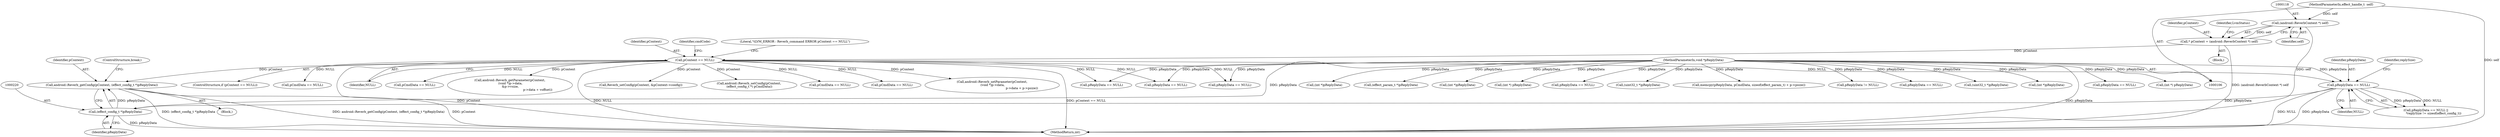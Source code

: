 digraph "0_Android_aeea52da00d210587fb3ed895de3d5f2e0264c88_6@pointer" {
"1000217" [label="(Call,android::Reverb_getConfig(pContext, (effect_config_t *)pReplyData))"];
"1000127" [label="(Call,pContext == NULL)"];
"1000115" [label="(Call,* pContext = (android::ReverbContext *) self)"];
"1000117" [label="(Call,(android::ReverbContext *) self)"];
"1000107" [label="(MethodParameterIn,effect_handle_t  self)"];
"1000219" [label="(Call,(effect_config_t *)pReplyData)"];
"1000203" [label="(Call,pReplyData == NULL)"];
"1000112" [label="(MethodParameterIn,void *pReplyData)"];
"1000224" [label="(Call,Reverb_setConfig(pContext, &pContext->config))"];
"1000116" [label="(Identifier,pContext)"];
"1000204" [label="(Identifier,pReplyData)"];
"1000124" [label="(Identifier,LvmStatus)"];
"1000194" [label="(Call,android::Reverb_setConfig(pContext,\n (effect_config_t *) pCmdData))"];
"1000336" [label="(Call,pCmdData == NULL)"];
"1000532" [label="(Call,pReplyData != NULL)"];
"1000128" [label="(Identifier,pContext)"];
"1000137" [label="(Identifier,cmdCode)"];
"1000348" [label="(Call,pReplyData == NULL)"];
"1000641" [label="(MethodReturn,int)"];
"1000218" [label="(Identifier,pContext)"];
"1000581" [label="(Call,(uint32_t *)pReplyData)"];
"1000203" [label="(Call,pReplyData == NULL)"];
"1000383" [label="(Call,(int *)pReplyData)"];
"1000166" [label="(Call,pCmdData == NULL)"];
"1000115" [label="(Call,* pContext = (android::ReverbContext *) self)"];
"1000247" [label="(Call,pReplyData == NULL)"];
"1000386" [label="(Call,android::Reverb_setParameter(pContext,\n (void *)p->data,\n                                                              p->data + p->psize))"];
"1000119" [label="(Identifier,self)"];
"1000191" [label="(Call,(int *) pReplyData)"];
"1000142" [label="(Call,pReplyData == NULL)"];
"1000503" [label="(Call,(int *)pReplyData)"];
"1000219" [label="(Call,(effect_config_t *)pReplyData)"];
"1000129" [label="(Identifier,NULL)"];
"1000217" [label="(Call,android::Reverb_getConfig(pContext, (effect_config_t *)pReplyData))"];
"1000138" [label="(Block,)"];
"1000127" [label="(Call,pContext == NULL)"];
"1000475" [label="(Call,pReplyData == NULL)"];
"1000126" [label="(ControlStructure,if (pContext == NULL))"];
"1000281" [label="(Call,(effect_param_t *)pReplyData)"];
"1000205" [label="(Identifier,NULL)"];
"1000117" [label="(Call,(android::ReverbContext *) self)"];
"1000107" [label="(MethodParameterIn,effect_handle_t  self)"];
"1000112" [label="(MethodParameterIn,void *pReplyData)"];
"1000432" [label="(Call,(int *)pReplyData)"];
"1000235" [label="(Call,pCmdData == NULL)"];
"1000221" [label="(Identifier,pReplyData)"];
"1000516" [label="(Call,pCmdData == NULL)"];
"1000158" [label="(Call,(int *) pReplyData)"];
"1000175" [label="(Call,pReplyData == NULL)"];
"1000113" [label="(Block,)"];
"1000132" [label="(Literal,\"\tLVM_ERROR : Reverb_command ERROR pContext == NULL\")"];
"1000304" [label="(Call,android::Reverb_getParameter(pContext,\n (void *)p->data,\n &p->vsize,\n                                                          p->data + voffset))"];
"1000572" [label="(Call,(uint32_t *)pReplyData)"];
"1000208" [label="(Identifier,replySize)"];
"1000404" [label="(Call,pReplyData == NULL)"];
"1000202" [label="(Call,pReplyData == NULL ||\n                *replySize != sizeof(effect_config_t))"];
"1000222" [label="(ControlStructure,break;)"];
"1000270" [label="(Call,memcpy(pReplyData, pCmdData, sizeof(effect_param_t) + p->psize))"];
"1000217" -> "1000138"  [label="AST: "];
"1000217" -> "1000219"  [label="CFG: "];
"1000218" -> "1000217"  [label="AST: "];
"1000219" -> "1000217"  [label="AST: "];
"1000222" -> "1000217"  [label="CFG: "];
"1000217" -> "1000641"  [label="DDG: (effect_config_t *)pReplyData"];
"1000217" -> "1000641"  [label="DDG: android::Reverb_getConfig(pContext, (effect_config_t *)pReplyData)"];
"1000217" -> "1000641"  [label="DDG: pContext"];
"1000127" -> "1000217"  [label="DDG: pContext"];
"1000219" -> "1000217"  [label="DDG: pReplyData"];
"1000127" -> "1000126"  [label="AST: "];
"1000127" -> "1000129"  [label="CFG: "];
"1000128" -> "1000127"  [label="AST: "];
"1000129" -> "1000127"  [label="AST: "];
"1000132" -> "1000127"  [label="CFG: "];
"1000137" -> "1000127"  [label="CFG: "];
"1000127" -> "1000641"  [label="DDG: NULL"];
"1000127" -> "1000641"  [label="DDG: pContext == NULL"];
"1000127" -> "1000641"  [label="DDG: pContext"];
"1000115" -> "1000127"  [label="DDG: pContext"];
"1000127" -> "1000142"  [label="DDG: NULL"];
"1000127" -> "1000166"  [label="DDG: NULL"];
"1000127" -> "1000194"  [label="DDG: pContext"];
"1000127" -> "1000203"  [label="DDG: NULL"];
"1000127" -> "1000224"  [label="DDG: pContext"];
"1000127" -> "1000235"  [label="DDG: NULL"];
"1000127" -> "1000304"  [label="DDG: pContext"];
"1000127" -> "1000336"  [label="DDG: NULL"];
"1000127" -> "1000386"  [label="DDG: pContext"];
"1000127" -> "1000404"  [label="DDG: NULL"];
"1000127" -> "1000475"  [label="DDG: NULL"];
"1000127" -> "1000516"  [label="DDG: NULL"];
"1000115" -> "1000113"  [label="AST: "];
"1000115" -> "1000117"  [label="CFG: "];
"1000116" -> "1000115"  [label="AST: "];
"1000117" -> "1000115"  [label="AST: "];
"1000124" -> "1000115"  [label="CFG: "];
"1000115" -> "1000641"  [label="DDG: (android::ReverbContext *) self"];
"1000117" -> "1000115"  [label="DDG: self"];
"1000117" -> "1000119"  [label="CFG: "];
"1000118" -> "1000117"  [label="AST: "];
"1000119" -> "1000117"  [label="AST: "];
"1000117" -> "1000641"  [label="DDG: self"];
"1000107" -> "1000117"  [label="DDG: self"];
"1000107" -> "1000106"  [label="AST: "];
"1000107" -> "1000641"  [label="DDG: self"];
"1000219" -> "1000221"  [label="CFG: "];
"1000220" -> "1000219"  [label="AST: "];
"1000221" -> "1000219"  [label="AST: "];
"1000219" -> "1000641"  [label="DDG: pReplyData"];
"1000203" -> "1000219"  [label="DDG: pReplyData"];
"1000112" -> "1000219"  [label="DDG: pReplyData"];
"1000203" -> "1000202"  [label="AST: "];
"1000203" -> "1000205"  [label="CFG: "];
"1000204" -> "1000203"  [label="AST: "];
"1000205" -> "1000203"  [label="AST: "];
"1000208" -> "1000203"  [label="CFG: "];
"1000202" -> "1000203"  [label="CFG: "];
"1000203" -> "1000641"  [label="DDG: NULL"];
"1000203" -> "1000641"  [label="DDG: pReplyData"];
"1000203" -> "1000202"  [label="DDG: pReplyData"];
"1000203" -> "1000202"  [label="DDG: NULL"];
"1000112" -> "1000203"  [label="DDG: pReplyData"];
"1000112" -> "1000106"  [label="AST: "];
"1000112" -> "1000641"  [label="DDG: pReplyData"];
"1000112" -> "1000142"  [label="DDG: pReplyData"];
"1000112" -> "1000158"  [label="DDG: pReplyData"];
"1000112" -> "1000175"  [label="DDG: pReplyData"];
"1000112" -> "1000191"  [label="DDG: pReplyData"];
"1000112" -> "1000247"  [label="DDG: pReplyData"];
"1000112" -> "1000270"  [label="DDG: pReplyData"];
"1000112" -> "1000281"  [label="DDG: pReplyData"];
"1000112" -> "1000348"  [label="DDG: pReplyData"];
"1000112" -> "1000383"  [label="DDG: pReplyData"];
"1000112" -> "1000404"  [label="DDG: pReplyData"];
"1000112" -> "1000432"  [label="DDG: pReplyData"];
"1000112" -> "1000475"  [label="DDG: pReplyData"];
"1000112" -> "1000503"  [label="DDG: pReplyData"];
"1000112" -> "1000532"  [label="DDG: pReplyData"];
"1000112" -> "1000572"  [label="DDG: pReplyData"];
"1000112" -> "1000581"  [label="DDG: pReplyData"];
}
